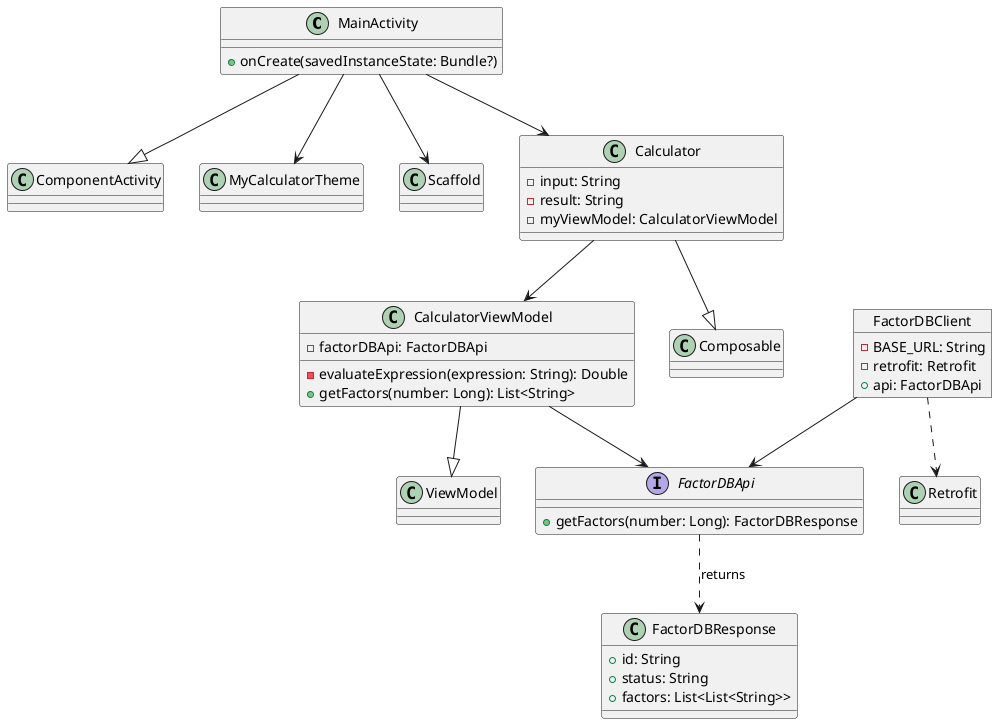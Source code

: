 @startuml
class MainActivity {
    + onCreate(savedInstanceState: Bundle?)
}

MainActivity --|> ComponentActivity
MainActivity --> MyCalculatorTheme
MainActivity --> Scaffold
MainActivity --> Calculator
class CalculatorViewModel {
    - factorDBApi: FactorDBApi
    - evaluateExpression(expression: String): Double
    + getFactors(number: Long): List<String>
}

CalculatorViewModel --|> ViewModel
CalculatorViewModel --> FactorDBApi

class Calculator {
    - input: String
    - result: String
    - myViewModel: CalculatorViewModel
}

Calculator --> CalculatorViewModel
Calculator --|> Composable

interface FactorDBApi {
    + getFactors(number: Long): FactorDBResponse
}

class FactorDBResponse {
    + id: String
    + status: String
    + factors: List<List<String>>
}

FactorDBApi ..> FactorDBResponse : returns

object FactorDBClient {
    - BASE_URL: String
    - retrofit: Retrofit
    + api: FactorDBApi
}

FactorDBClient --> FactorDBApi
FactorDBClient ..> Retrofit

@enduml